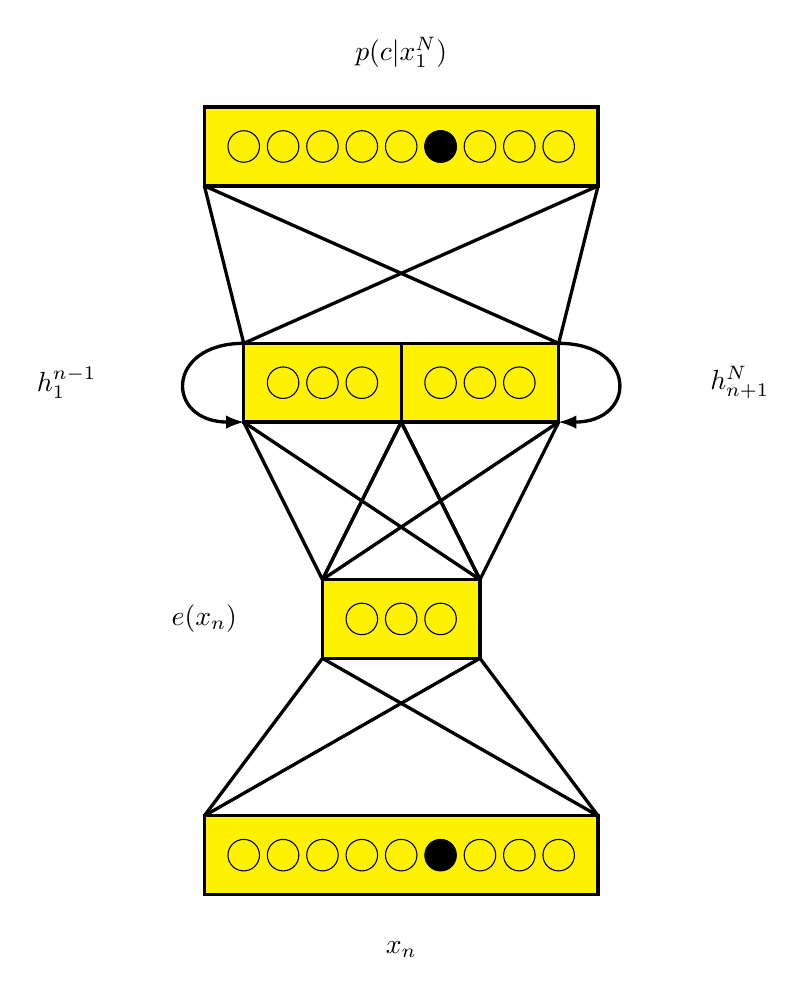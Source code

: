 %recurrent-dis.tikz
\begin{tikzpicture}

\draw [line width=1.2pt, fill=yellow] (3,-10) rectangle (8,-9);
\filldraw (6,-9.5) circle (0.2cm);
\draw (6.5,-9.5) circle (0.2cm);
\draw (7,-9.5) circle (0.2cm);
\draw (7.5,-9.5) circle (0.2cm);
\draw (5.5,-9.5) circle (0.2cm);
\draw (5,-9.5) circle (0.2cm);
\draw (4.5,-9.5) circle (0.2cm);
\draw (4,-9.5) circle (0.2cm);
\draw (3.5,-9.5) circle (0.2cm);

\path (5.5,-10.7) node () {$x_n$};

\draw [very thick] (3,-9) -- (4.5,-7);
\draw [very thick] (3,-9) -- (6.5,-7);
\draw [very thick] (8,-9) -- (4.5,-7);
\draw [very thick] (8,-9) -- (6.5,-7);

\draw [line width=1.2pt, fill=yellow] (4.5,-7) rectangle (6.5,-6);
\draw (5,-6.5) circle (0.2cm);
\draw (5.5,-6.5) circle (0.2cm);
\draw (6,-6.5) circle (0.2cm);

\path (3,-6.5) node () {$e(x_n)$};

\draw [very thick] (4.5,-6) -- (3.5,-4);
\draw [very thick] (4.5,-6) -- (5.5,-4);
\draw [very thick] (6.5,-6) -- (3.5,-4);
\draw [very thick] (6.5,-6) -- (5.5,-4);
\draw [very thick] (4.5,-6) -- (5.5,-4);
\draw [very thick] (4.5,-6) -- (7.5,-4);
\draw [very thick] (6.5,-6) -- (5.5,-4);
\draw [very thick] (6.5,-6) -- (7.5,-4);

\draw [line width=1.2pt, fill=yellow] (3.5,-4) rectangle (7.5,-3);
\draw [very thick] (5.5,-4) -- (5.5,-3);
\draw (4,-3.5) circle (0.2cm);
\draw (4.5,-3.5) circle (0.2cm);
\draw (5,-3.5) circle (0.2cm);
\draw (6,-3.5) circle (0.2cm);
\draw (6.5,-3.5) circle (0.2cm);
\draw (7,-3.5) circle (0.2cm);

\draw[->, >=latex, very thick, bend right=90, distance=1cm] (3.5,-3) to (3.5,-4);
\path (1.25,-3.5) node () {$h_1^{n-1}$};
\draw[->, >=latex, very thick, bend left=90, distance=1cm] (7.5,-3) to (7.5,-4);
\path (9.8,-3.5) node () {$h_{n+1}^{N}$};

\draw [very thick] (3.5,-3) -- (3,-1);
\draw [very thick] (3.5,-3) -- (8,-1);
\draw [very thick] (7.5,-3) -- (3,-1);
\draw [very thick] (7.5,-3) -- (8,-1);

\draw [line width=1.2pt, fill=yellow] (3,-1) rectangle (8,0);
\filldraw (6,-0.5) circle (0.2cm);
\draw (3.5,-0.5) circle (0.2cm);
\draw (4,-0.5) circle (0.2cm);
\draw (4.5,-0.5) circle (0.2cm);
\draw (5,-0.5) circle (0.2cm);
\draw (5.5,-0.5) circle (0.2cm);
\draw (6,-0.5) circle (0.2cm);
\draw (6.5,-0.5) circle (0.2cm);
\draw (7,-0.5) circle (0.2cm);
\draw (7.5,-0.5) circle (0.2cm);
\path (5.5,0.7) node () {$p(c|x_1^N)$};

\end{tikzpicture}

